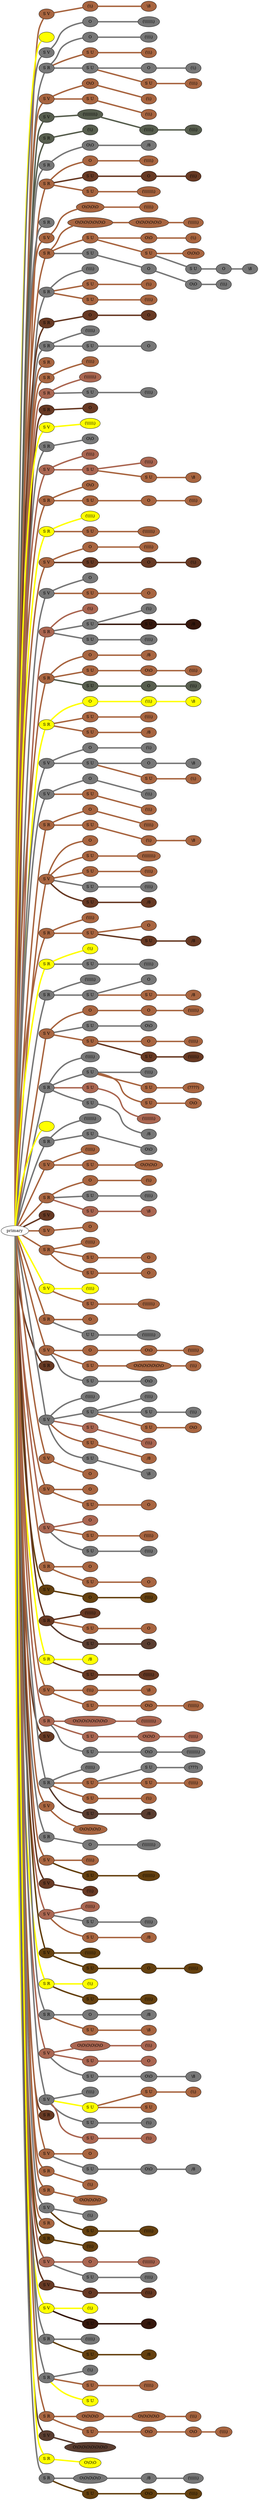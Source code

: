 graph {
 graph [rankdir=LR]
"primary" -- "1" [penwidth=5,color="#A86540"]
"1" [label="S V", style=filled, fillcolor="#A86540"]
"1" -- "1:0" [penwidth=5,color="#A86540"]
"1:0" [label="(\\\\)", style=filled, fillcolor="#A86540"]
"1:0" -- "1:1" [penwidth=5,color="#A86540"]
"1:1" [label="\\8", style=filled, fillcolor="#A86540"]
"primary" -- "K1" [penwidth=5,color=yellow]
"K1" [label=" ", style=filled, fillcolor=yellow]
"primary" -- "2" [penwidth=5,color="#777777"]
"2" [label="S V", style=filled, fillcolor="#777777"]
"2" -- "2:0" [penwidth=5,color="#777777"]
"2:0" [label="O", style=filled, fillcolor="#777777"]
"2:0" -- "2:1" [penwidth=5,color="#777777"]
"2:1" [label="(\\\\\\\\\\\\\\)", style=filled, fillcolor="#777777"]
"primary" -- "3" [penwidth=5,color="#777777"]
"3" [label="S R", style=filled, fillcolor="#777777"]
"3" -- "3:0" [penwidth=5,color="#777777"]
"3:0" [label="O", style=filled, fillcolor="#777777"]
"3:0" -- "3:1" [penwidth=5,color="#777777"]
"3:1" [label="(\\\\\\\\)", style=filled, fillcolor="#777777"]
"3" -- "3s1" [penwidth=5,color="#A86540"]
"3s1" [label="S U", style=filled, fillcolor="#A86540"]
"3s1" -- "3s1:0" [penwidth=5,color="#A86540"]
"3s1:0" [label="(\\\\\\)", style=filled, fillcolor="#A86540"]
"3" -- "3s2" [penwidth=5,color="#777777"]
"3s2" [label="S U", style=filled, fillcolor="#777777"]
"3s2" -- "3s2:0" [penwidth=5,color="#777777"]
"3s2:0" [label="O", style=filled, fillcolor="#777777"]
"3s2:0" -- "3s2:1" [penwidth=5,color="#777777"]
"3s2:1" [label="(\\\\)", style=filled, fillcolor="#777777"]
"3s2" -- "3s2s1" [penwidth=5,color="#A86540"]
"3s2s1" [label="S U", style=filled, fillcolor="#A86540"]
"3s2s1" -- "3s2s1:0" [penwidth=5,color="#A86540"]
"3s2s1:0" [label="(\\\\\\\\)", style=filled, fillcolor="#A86540"]
"primary" -- "4" [penwidth=5,color="#A86540"]
"4" [label="S V", style=filled, fillcolor="#A86540"]
"4" -- "4:0" [penwidth=5,color="#A86540"]
"4:0" [label="O\\O", style=filled, fillcolor="#A86540"]
"4:0" -- "4:1" [penwidth=5,color="#A86540"]
"4:1" [label="(\\\\)", style=filled, fillcolor="#A86540"]
"4" -- "4s1" [penwidth=5,color="#A86540"]
"4s1" [label="S U", style=filled, fillcolor="#A86540"]
"4s1" -- "4s1:0" [penwidth=5,color="#A86540"]
"4s1:0" [label="(\\\\\\)", style=filled, fillcolor="#A86540"]
"primary" -- "5" [penwidth=5,color="#575E4E"]
"5" [label="S V", style=filled, fillcolor="#575E4E"]
"5" -- "5:0" [penwidth=5,color="#575E4E"]
"5:0" [label="(\\\\\\\\\\\\\\\\\\)", style=filled, fillcolor="#575E4E"]
"5:0" -- "5:1" [penwidth=5,color="#575E4E"]
"5:1" [label="(\\\\\\\\\\)", style=filled, fillcolor="#575E4E"]
"5:1" -- "5:2" [penwidth=5,color="#575E4E"]
"5:2" [label="(\\\\\\\\)", style=filled, fillcolor="#575E4E"]
"primary" -- "6" [penwidth=5,color="#575E4E"]
"6" [label="S R", style=filled, fillcolor="#575E4E"]
"6" -- "6:0" [penwidth=5,color="#575E4E"]
"6:0" [label="(\\\\)", style=filled, fillcolor="#575E4E"]
"primary" -- "7" [penwidth=5,color="#777777"]
"7" [label="S R", style=filled, fillcolor="#777777"]
"7" -- "7:0" [penwidth=5,color="#777777"]
"7:0" [label="O\\O", style=filled, fillcolor="#777777"]
"7:0" -- "7:1" [penwidth=5,color="#777777"]
"7:1" [label="/8", style=filled, fillcolor="#777777"]
"primary" -- "8" [penwidth=5,color="#A86540"]
"8" [label="S R", style=filled, fillcolor="#A86540"]
"8" -- "8:0" [penwidth=5,color="#A86540"]
"8:0" [label="O", style=filled, fillcolor="#A86540"]
"8:0" -- "8:1" [penwidth=5,color="#A86540"]
"8:1" [label="(\\\\\\\\\\)", style=filled, fillcolor="#A86540"]
"8" -- "8s1" [penwidth=5,color="#673923"]
"8s1" [label="S U", style=filled, fillcolor="#673923"]
"8s1" -- "8s1:0" [penwidth=5,color="#673923"]
"8s1:0" [label="O", style=filled, fillcolor="#673923"]
"8s1:0" -- "8s1:1" [penwidth=5,color="#673923"]
"8s1:1" [label="(\\\\\\)", style=filled, fillcolor="#673923"]
"8" -- "8s2" [penwidth=5,color="#A86540"]
"8s2" [label="S U", style=filled, fillcolor="#A86540"]
"8s2" -- "8s2:0" [penwidth=5,color="#A86540"]
"8s2:0" [label="(\\\\\\\\\\\\\\\\)", style=filled, fillcolor="#A86540"]
"primary" -- "9" [penwidth=5,color="#777777"]
"9" [label="S R", style=filled, fillcolor="#777777"]
"primary" -- "10" [penwidth=5,color="#A86540"]
"10" [label="S V", style=filled, fillcolor="#A86540"]
"10" -- "10:0" [penwidth=5,color="#A86540"]
"10:0" [label="O\\O\\O\\O", style=filled, fillcolor="#A86540"]
"10:0" -- "10:1" [penwidth=5,color="#A86540"]
"10:1" [label="(\\\\\\\\\\)", style=filled, fillcolor="#A86540"]
"primary" -- "11" [penwidth=5,color="#A86540"]
"11" [label="S R", style=filled, fillcolor="#A86540"]
"11" -- "11:0" [penwidth=5,color="#A86540"]
"11:0" [label="O\\O\\O\\O\\O\\O\\O", style=filled, fillcolor="#A86540"]
"11:0" -- "11:1" [penwidth=5,color="#A86540"]
"11:1" [label="O\\O\\O\\O\\O\\O", style=filled, fillcolor="#A86540"]
"11:1" -- "11:2" [penwidth=5,color="#A86540"]
"11:2" [label="(\\\\\\\\\\\\)", style=filled, fillcolor="#A86540"]
"11" -- "11s1" [penwidth=5,color="#A86540"]
"11s1" [label="S U", style=filled, fillcolor="#A86540"]
"11s1" -- "11s1:0" [penwidth=5,color="#A86540"]
"11s1:0" [label="O\\O", style=filled, fillcolor="#A86540"]
"11s1:0" -- "11s1:1" [penwidth=5,color="#A86540"]
"11s1:1" [label="(\\\\)", style=filled, fillcolor="#A86540"]
"11s1" -- "11s1s1" [penwidth=5,color="#A86540"]
"11s1s1" [label="S U", style=filled, fillcolor="#A86540"]
"11s1s1" -- "11s1s1:0" [penwidth=5,color="#A86540"]
"11s1s1:0" [label="O\\O\\O", style=filled, fillcolor="#A86540"]
"11s1s1" -- "11s1s1s1" [penwidth=5,color="#777777"]
"11s1s1s1" [label="S U", style=filled, fillcolor="#777777"]
"11s1s1s1" -- "11s1s1s1:0" [penwidth=5,color="#777777"]
"11s1s1s1:0" [label="O", style=filled, fillcolor="#777777"]
"11s1s1s1:0" -- "11s1s1s1:1" [penwidth=5,color="#777777"]
"11s1s1s1:1" [label="\\8", style=filled, fillcolor="#777777"]
"11" -- "11s2" [penwidth=5,color="#777777"]
"11s2" [label="S U", style=filled, fillcolor="#777777"]
"11s2" -- "11s2:0" [penwidth=5,color="#777777"]
"11s2:0" [label="O", style=filled, fillcolor="#777777"]
"11s2:0" -- "11s2:1" [penwidth=5,color="#777777"]
"11s2:1" [label="O\\O", style=filled, fillcolor="#777777"]
"11s2:1" -- "11s2:2" [penwidth=5,color="#777777"]
"11s2:2" [label="(\\\\\\)", style=filled, fillcolor="#777777"]
"primary" -- "12" [penwidth=5,color="#777777"]
"12" [label="S R", style=filled, fillcolor="#777777"]
"12" -- "12:0" [penwidth=5,color="#777777"]
"12:0" [label="(\\\\\\\\)", style=filled, fillcolor="#777777"]
"12" -- "12s1" [penwidth=5,color="#A86540"]
"12s1" [label="S U", style=filled, fillcolor="#A86540"]
"12s1" -- "12s1:0" [penwidth=5,color="#A86540"]
"12s1:0" [label="(\\\\)", style=filled, fillcolor="#A86540"]
"12" -- "12s2" [penwidth=5,color="#A86540"]
"12s2" [label="S U", style=filled, fillcolor="#A86540"]
"12s2" -- "12s2:0" [penwidth=5,color="#A86540"]
"12s2:0" [label="(\\\\\\\\)", style=filled, fillcolor="#A86540"]
"primary" -- "13" [penwidth=5,color="#673923"]
"13" [label="S R", style=filled, fillcolor="#673923"]
"13" -- "13:0" [penwidth=5,color="#673923"]
"13:0" [label="O", style=filled, fillcolor="#673923"]
"13:0" -- "13:1" [penwidth=5,color="#673923"]
"13:1" [label="O", style=filled, fillcolor="#673923"]
"primary" -- "14" [penwidth=5,color="#777777"]
"14" [label="S R", style=filled, fillcolor="#777777"]
"14" -- "14:0" [penwidth=5,color="#777777"]
"14:0" [label="(\\\\\\\\\\)", style=filled, fillcolor="#777777"]
"14" -- "14s1" [penwidth=5,color="#777777"]
"14s1" [label="S U", style=filled, fillcolor="#777777"]
"14s1" -- "14s1:0" [penwidth=5,color="#777777"]
"14s1:0" [label="O", style=filled, fillcolor="#777777"]
"primary" -- "15" [penwidth=5,color="#A86540"]
"15" [label="S R", style=filled, fillcolor="#A86540"]
"primary" -- "16" [penwidth=5,color="#A86540"]
"16" [label="S R", style=filled, fillcolor="#A86540"]
"16" -- "16:0" [penwidth=5,color="#A86540"]
"16:0" [label="(\\\\\\\\)", style=filled, fillcolor="#A86540"]
"primary" -- "17" [penwidth=5,color="#AA6651"]
"17" [label="S R", style=filled, fillcolor="#AA6651"]
"17" -- "17:0" [penwidth=5,color="#AA6651"]
"17:0" [label="(\\\\\\\\\\\\\\)", style=filled, fillcolor="#AA6651"]
"17" -- "17s1" [penwidth=5,color="#777777"]
"17s1" [label="S U", style=filled, fillcolor="#777777"]
"17s1" -- "17s1:0" [penwidth=5,color="#777777"]
"17s1:0" [label="(\\\\\\\\)", style=filled, fillcolor="#777777"]
"primary" -- "18" [penwidth=5,color="#673923"]
"18" [label="S R", style=filled, fillcolor="#673923"]
"18" -- "18:0" [penwidth=5,color="#673923"]
"18:0" [label="O", style=filled, fillcolor="#673923"]
"primary" -- "19" [penwidth=5,color=yellow]
"19" [label="S V", style=filled, fillcolor=yellow]
"19" -- "19:0" [penwidth=5,color=yellow]
"19:0" [label="(\\\\\\\\\\\\)", style=filled, fillcolor=yellow]
"primary" -- "20" [penwidth=5,color="#777777"]
"20" [label="S R", style=filled, fillcolor="#777777"]
"20" -- "20:0" [penwidth=5,color="#777777"]
"20:0" [label="O\\O", style=filled, fillcolor="#777777"]
"primary" -- "21" [penwidth=5,color="#AA6651"]
"21" [label="S V", style=filled, fillcolor="#AA6651"]
"21" -- "21:0" [penwidth=5,color="#AA6651"]
"21:0" [label="(\\\\\\\\)", style=filled, fillcolor="#AA6651"]
"21" -- "21s1" [penwidth=5,color="#AA6651"]
"21s1" [label="S U", style=filled, fillcolor="#AA6651"]
"21s1" -- "21s1:0" [penwidth=5,color="#AA6651"]
"21s1:0" [label="(\\\\\\\\)", style=filled, fillcolor="#AA6651"]
"21s1" -- "21s1s1" [penwidth=5,color="#A86540"]
"21s1s1" [label="S U", style=filled, fillcolor="#A86540"]
"21s1s1" -- "21s1s1:0" [penwidth=5,color="#A86540"]
"21s1s1:0" [label="\\8", style=filled, fillcolor="#A86540"]
"primary" -- "22" [penwidth=5,color="#A86540"]
"22" [label="S R", style=filled, fillcolor="#A86540"]
"22" -- "22:0" [penwidth=5,color="#A86540"]
"22:0" [label="O\\O", style=filled, fillcolor="#A86540"]
"22" -- "22s1" [penwidth=5,color="#A86540"]
"22s1" [label="S U", style=filled, fillcolor="#A86540"]
"22s1" -- "22s1:0" [penwidth=5,color="#A86540"]
"22s1:0" [label="O", style=filled, fillcolor="#A86540"]
"22s1:0" -- "22s1:1" [penwidth=5,color="#A86540"]
"22s1:1" [label="(\\\\\\\\)", style=filled, fillcolor="#A86540"]
"primary" -- "23" [penwidth=5,color=yellow]
"23" [label="S R", style=filled, fillcolor=yellow]
"23" -- "23:0" [penwidth=5,color=yellow]
"23:0" [label="(\\\\\\\\\\)", style=filled, fillcolor=yellow]
"23" -- "23s1" [penwidth=5,color="#A86540"]
"23s1" [label="S U", style=filled, fillcolor="#A86540"]
"23s1" -- "23s1:0" [penwidth=5,color="#A86540"]
"23s1:0" [label="(\\\\\\\\\\\\\\)", style=filled, fillcolor="#A86540"]
"primary" -- "24" [penwidth=5,color="#A86540"]
"24" [label="S V", style=filled, fillcolor="#A86540"]
"24" -- "24:0" [penwidth=5,color="#A86540"]
"24:0" [label="O", style=filled, fillcolor="#A86540"]
"24:0" -- "24:1" [penwidth=5,color="#A86540"]
"24:1" [label="(\\\\\\\\\\)", style=filled, fillcolor="#A86540"]
"24" -- "24s1" [penwidth=5,color="#673923"]
"24s1" [label="S U", style=filled, fillcolor="#673923"]
"24s1" -- "24s1:0" [penwidth=5,color="#673923"]
"24s1:0" [label="O", style=filled, fillcolor="#673923"]
"24s1:0" -- "24s1:1" [penwidth=5,color="#673923"]
"24s1:1" [label="(\\\\)", style=filled, fillcolor="#673923"]
"primary" -- "25" [penwidth=5,color="#777777"]
"25" [label="S V", style=filled, fillcolor="#777777"]
"25" -- "25:0" [penwidth=5,color="#777777"]
"25:0" [label="O", style=filled, fillcolor="#777777"]
"25" -- "25s1" [penwidth=5,color="#A86540"]
"25s1" [label="S U", style=filled, fillcolor="#A86540"]
"25s1" -- "25s1:0" [penwidth=5,color="#A86540"]
"25s1:0" [label="O", style=filled, fillcolor="#A86540"]
"primary" -- "26" [penwidth=5,color="#AA6651"]
"26" [label="S R", style=filled, fillcolor="#AA6651"]
"26" -- "26:0" [penwidth=5,color="#AA6651"]
"26:0" [label="(\\\\)", style=filled, fillcolor="#AA6651"]
"26" -- "26s1" [penwidth=5,color="#777777"]
"26s1" [label="S U", style=filled, fillcolor="#777777"]
"26s1" -- "26s1:0" [penwidth=5,color="#777777"]
"26s1:0" [label="(\\\\)", style=filled, fillcolor="#777777"]
"26s1" -- "26s1s1" [penwidth=5,color="#35170C"]
"26s1s1" [label="S U", style=filled, fillcolor="#35170C"]
"26s1s1" -- "26s1s1:0" [penwidth=5,color="#35170C"]
"26s1s1:0" [label="/8", style=filled, fillcolor="#35170C"]
"26" -- "26s2" [penwidth=5,color="#777777"]
"26s2" [label="S U", style=filled, fillcolor="#777777"]
"26s2" -- "26s2:0" [penwidth=5,color="#777777"]
"26s2:0" [label="(\\\\\\\\)", style=filled, fillcolor="#777777"]
"primary" -- "27" [penwidth=5,color="#A86540"]
"27" [label="S R", style=filled, fillcolor="#A86540"]
"27" -- "27:0" [penwidth=5,color="#A86540"]
"27:0" [label="O", style=filled, fillcolor="#A86540"]
"27:0" -- "27:1" [penwidth=5,color="#A86540"]
"27:1" [label="/8", style=filled, fillcolor="#A86540"]
"27" -- "27s1" [penwidth=5,color="#A86540"]
"27s1" [label="S U", style=filled, fillcolor="#A86540"]
"27s1" -- "27s1:0" [penwidth=5,color="#A86540"]
"27s1:0" [label="O\\O", style=filled, fillcolor="#A86540"]
"27s1:0" -- "27s1:1" [penwidth=5,color="#A86540"]
"27s1:1" [label="(\\\\\\\\)", style=filled, fillcolor="#A86540"]
"27" -- "27s2" [penwidth=5,color="#575E4E"]
"27s2" [label="S U", style=filled, fillcolor="#575E4E"]
"27s2" -- "27s2:0" [penwidth=5,color="#575E4E"]
"27s2:0" [label="O", style=filled, fillcolor="#575E4E"]
"27s2:0" -- "27s2:1" [penwidth=5,color="#575E4E"]
"27s2:1" [label="(\\\\\\)", style=filled, fillcolor="#575E4E"]
"primary" -- "28" [penwidth=5,color=yellow]
"28" [label="S R", style=filled, fillcolor=yellow]
"28" -- "28:0" [penwidth=5,color=yellow]
"28:0" [label="O", style=filled, fillcolor=yellow]
"28:0" -- "28:1" [penwidth=5,color=yellow]
"28:1" [label="(\\\\\\)", style=filled, fillcolor=yellow]
"28:1" -- "28:2" [penwidth=5,color=yellow]
"28:2" [label="\\8", style=filled, fillcolor=yellow]
"28" -- "28s1" [penwidth=5,color="#A86540"]
"28s1" [label="S U", style=filled, fillcolor="#A86540"]
"28s1" -- "28s1:0" [penwidth=5,color="#A86540"]
"28s1:0" [label="(\\\\\\\\)", style=filled, fillcolor="#A86540"]
"28" -- "28s2" [penwidth=5,color="#A86540"]
"28s2" [label="S U", style=filled, fillcolor="#A86540"]
"28s2" -- "28s2:0" [penwidth=5,color="#A86540"]
"28s2:0" [label="/8", style=filled, fillcolor="#A86540"]
"primary" -- "29" [penwidth=5,color="#777777"]
"29" [label="S V", style=filled, fillcolor="#777777"]
"29" -- "29:0" [penwidth=5,color="#777777"]
"29:0" [label="O", style=filled, fillcolor="#777777"]
"29:0" -- "29:1" [penwidth=5,color="#777777"]
"29:1" [label="(\\\\)", style=filled, fillcolor="#777777"]
"29" -- "29s1" [penwidth=5,color="#777777"]
"29s1" [label="S U", style=filled, fillcolor="#777777"]
"29s1" -- "29s1:0" [penwidth=5,color="#777777"]
"29s1:0" [label="O", style=filled, fillcolor="#777777"]
"29s1:0" -- "29s1:1" [penwidth=5,color="#777777"]
"29s1:1" [label="\\8", style=filled, fillcolor="#777777"]
"29s1" -- "29s1s1" [penwidth=5,color="#A86540"]
"29s1s1" [label="S U", style=filled, fillcolor="#A86540"]
"29s1s1" -- "29s1s1:0" [penwidth=5,color="#A86540"]
"29s1s1:0" [label="(\\\\)", style=filled, fillcolor="#A86540"]
"primary" -- "30" [penwidth=5,color="#777777"]
"30" [label="S V", style=filled, fillcolor="#777777"]
"30" -- "30:0" [penwidth=5,color="#777777"]
"30:0" [label="O", style=filled, fillcolor="#777777"]
"30:0" -- "30:1" [penwidth=5,color="#777777"]
"30:1" [label="(\\\\\\)", style=filled, fillcolor="#777777"]
"30" -- "30s1" [penwidth=5,color="#A86540"]
"30s1" [label="S U", style=filled, fillcolor="#A86540"]
"30s1" -- "30s1:0" [penwidth=5,color="#A86540"]
"30s1:0" [label="(\\\\\\)", style=filled, fillcolor="#A86540"]
"primary" -- "31" [penwidth=5,color="#A86540"]
"31" [label="S R", style=filled, fillcolor="#A86540"]
"31" -- "31:0" [penwidth=5,color="#A86540"]
"31:0" [label="O", style=filled, fillcolor="#A86540"]
"31:0" -- "31:1" [penwidth=5,color="#A86540"]
"31:1" [label="(\\\\\\\\\\)", style=filled, fillcolor="#A86540"]
"31" -- "31s1" [penwidth=5,color="#A86540"]
"31s1" [label="S U", style=filled, fillcolor="#A86540"]
"31s1" -- "31s1:0" [penwidth=5,color="#A86540"]
"31s1:0" [label="(\\\\)", style=filled, fillcolor="#A86540"]
"31s1:0" -- "31s1:1" [penwidth=5,color="#A86540"]
"31s1:1" [label="\\8", style=filled, fillcolor="#A86540"]
"primary" -- "32" [penwidth=5,color="#A86540"]
"32" [label="S V", style=filled, fillcolor="#A86540"]
"32" -- "32:0" [penwidth=5,color="#A86540"]
"32:0" [label="O", style=filled, fillcolor="#A86540"]
"32" -- "32s1" [penwidth=5,color="#A86540"]
"32s1" [label="S U", style=filled, fillcolor="#A86540"]
"32s1" -- "32s1:0" [penwidth=5,color="#A86540"]
"32s1:0" [label="(\\\\\\\\\\\\\\\\)", style=filled, fillcolor="#A86540"]
"32" -- "32s2" [penwidth=5,color="#A86540"]
"32s2" [label="S U", style=filled, fillcolor="#A86540"]
"32s2" -- "32s2:0" [penwidth=5,color="#A86540"]
"32s2:0" [label="(\\\\\\\\)", style=filled, fillcolor="#A86540"]
"32" -- "32s3" [penwidth=5,color="#777777"]
"32s3" [label="S U", style=filled, fillcolor="#777777"]
"32s3" -- "32s3:0" [penwidth=5,color="#777777"]
"32s3:0" [label="(\\\\\\\\)", style=filled, fillcolor="#777777"]
"32" -- "32s4" [penwidth=5,color="#673923"]
"32s4" [label="S U", style=filled, fillcolor="#673923"]
"32s4" -- "32s4:0" [penwidth=5,color="#673923"]
"32s4:0" [label="/8", style=filled, fillcolor="#673923"]
"primary" -- "33" [penwidth=5,color="#A86540"]
"33" [label="S R", style=filled, fillcolor="#A86540"]
"33" -- "33:0" [penwidth=5,color="#A86540"]
"33:0" [label="(\\\\\\\\)", style=filled, fillcolor="#A86540"]
"33" -- "33s1" [penwidth=5,color="#A86540"]
"33s1" [label="S U", style=filled, fillcolor="#A86540"]
"33s1" -- "33s1:0" [penwidth=5,color="#A86540"]
"33s1:0" [label="O", style=filled, fillcolor="#A86540"]
"33s1" -- "33s1s1" [penwidth=5,color="#673923"]
"33s1s1" [label="S U", style=filled, fillcolor="#673923"]
"33s1s1" -- "33s1s1:0" [penwidth=5,color="#673923"]
"33s1s1:0" [label="/8", style=filled, fillcolor="#673923"]
"primary" -- "34" [penwidth=5,color=yellow]
"34" [label="S R", style=filled, fillcolor=yellow]
"34" -- "34:0" [penwidth=5,color=yellow]
"34:0" [label="(\\\\)", style=filled, fillcolor=yellow]
"34" -- "34s1" [penwidth=5,color="#777777"]
"34s1" [label="S U", style=filled, fillcolor="#777777"]
"34s1" -- "34s1:0" [penwidth=5,color="#777777"]
"34s1:0" [label="(\\\\\\\\\\)", style=filled, fillcolor="#777777"]
"primary" -- "35" [penwidth=5,color="#777777"]
"35" [label="S R", style=filled, fillcolor="#777777"]
"35" -- "35:0" [penwidth=5,color="#777777"]
"35:0" [label="(\\\\\\\\\\\\)", style=filled, fillcolor="#777777"]
"35" -- "35s1" [penwidth=5,color="#777777"]
"35s1" [label="S U", style=filled, fillcolor="#777777"]
"35s1" -- "35s1:0" [penwidth=5,color="#777777"]
"35s1:0" [label="O", style=filled, fillcolor="#777777"]
"35s1" -- "35s1s1" [penwidth=5,color="#A86540"]
"35s1s1" [label="S U", style=filled, fillcolor="#A86540"]
"35s1s1" -- "35s1s1:0" [penwidth=5,color="#A86540"]
"35s1s1:0" [label="/8", style=filled, fillcolor="#A86540"]
"primary" -- "36" [penwidth=5,color="#A86540"]
"36" [label="S V", style=filled, fillcolor="#A86540"]
"36" -- "36:0" [penwidth=5,color="#A86540"]
"36:0" [label="O", style=filled, fillcolor="#A86540"]
"36:0" -- "36:1" [penwidth=5,color="#A86540"]
"36:1" [label="O", style=filled, fillcolor="#A86540"]
"36:1" -- "36:2" [penwidth=5,color="#A86540"]
"36:2" [label="(\\\\\\\\\\\\)", style=filled, fillcolor="#A86540"]
"36" -- "36s1" [penwidth=5,color="#777777"]
"36s1" [label="S U", style=filled, fillcolor="#777777"]
"36s1" -- "36s1:0" [penwidth=5,color="#777777"]
"36s1:0" [label="O\\O", style=filled, fillcolor="#777777"]
"36" -- "36s2" [penwidth=5,color="#A86540"]
"36s2" [label="S U", style=filled, fillcolor="#A86540"]
"36s2" -- "36s2:0" [penwidth=5,color="#A86540"]
"36s2:0" [label="O", style=filled, fillcolor="#A86540"]
"36s2:0" -- "36s2:1" [penwidth=5,color="#A86540"]
"36s2:1" [label="(\\\\\\\\\\)", style=filled, fillcolor="#A86540"]
"36s2" -- "36s2s1" [penwidth=5,color="#673923"]
"36s2s1" [label="S U", style=filled, fillcolor="#673923"]
"36s2s1" -- "36s2s1:0" [penwidth=5,color="#673923"]
"36s2s1:0" [label="(\\\\\\\\\\\\)", style=filled, fillcolor="#673923"]
"primary" -- "37" [penwidth=5,color="#777777"]
"37" [label="S R", style=filled, fillcolor="#777777"]
"37" -- "37:0" [penwidth=5,color="#777777"]
"37:0" [label="(\\\\\\\\\\)", style=filled, fillcolor="#777777"]
"37" -- "37s1" [penwidth=5,color="#777777"]
"37s1" [label="S U", style=filled, fillcolor="#777777"]
"37s1" -- "37s1:0" [penwidth=5,color="#777777"]
"37s1:0" [label="(\\\\\\\\)", style=filled, fillcolor="#777777"]
"37s1" -- "37s1s1" [penwidth=5,color="#A86540"]
"37s1s1" [label="S U", style=filled, fillcolor="#A86540"]
"37s1s1" -- "37s1s1:0" [penwidth=5,color="#A86540"]
"37s1s1:0" [label="(????)", style=filled, fillcolor="#A86540"]
"37s1" -- "37s1s2" [penwidth=5,color="#A86540"]
"37s1s2" [label="S U", style=filled, fillcolor="#A86540"]
"37s1s2" -- "37s1s2:0" [penwidth=5,color="#A86540"]
"37s1s2:0" [label="O\\O", style=filled, fillcolor="#A86540"]
"37" -- "37s2" [penwidth=5,color="#AA6651"]
"37s2" [label="S U", style=filled, fillcolor="#AA6651"]
"37s2" -- "37s2:0" [penwidth=5,color="#AA6651"]
"37s2:0" [label="(\\\\\\\\\\\\\\\\)", style=filled, fillcolor="#AA6651"]
"37" -- "37s3" [penwidth=5,color="#777777"]
"37s3" [label="S U", style=filled, fillcolor="#777777"]
"37s3" -- "37s3:0" [penwidth=5,color="#777777"]
"37s3:0" [label="/8", style=filled, fillcolor="#777777"]
"primary" -- "M1" [penwidth=5,color=yellow]
"M1" [label=" ", style=filled, fillcolor=yellow]
"primary" -- "38" [penwidth=5,color="#777777"]
"38" [label="S R", style=filled, fillcolor="#777777"]
"38" -- "38:0" [penwidth=5,color="#777777"]
"38:0" [label="(\\\\\\\\\\\\\\)", style=filled, fillcolor="#777777"]
"38" -- "38s1" [penwidth=5,color="#777777"]
"38s1" [label="S U", style=filled, fillcolor="#777777"]
"38s1" -- "38s1:0" [penwidth=5,color="#777777"]
"38s1:0" [label="O\\O", style=filled, fillcolor="#777777"]
"primary" -- "39" [penwidth=5,color="#A86540"]
"39" [label="S V", style=filled, fillcolor="#A86540"]
"39" -- "39:0" [penwidth=5,color="#A86540"]
"39:0" [label="(\\\\\\\\\\)", style=filled, fillcolor="#A86540"]
"39" -- "39s1" [penwidth=5,color="#A86540"]
"39s1" [label="S U", style=filled, fillcolor="#A86540"]
"39s1" -- "39s1:0" [penwidth=5,color="#A86540"]
"39s1:0" [label="O\\O\\O\\O", style=filled, fillcolor="#A86540"]
"primary" -- "40" [penwidth=5,color="#A86540"]
"40" [label="S R", style=filled, fillcolor="#A86540"]
"40" -- "40:0" [penwidth=5,color="#A86540"]
"40:0" [label="O", style=filled, fillcolor="#A86540"]
"40:0" -- "40:1" [penwidth=5,color="#A86540"]
"40:1" [label="(\\\\)", style=filled, fillcolor="#A86540"]
"40" -- "40s1" [penwidth=5,color="#777777"]
"40s1" [label="S U", style=filled, fillcolor="#777777"]
"40s1" -- "40s1:0" [penwidth=5,color="#777777"]
"40s1:0" [label="(\\\\\\\\)", style=filled, fillcolor="#777777"]
"40" -- "40s2" [penwidth=5,color="#AA6651"]
"40s2" [label="S U", style=filled, fillcolor="#AA6651"]
"40s2" -- "40s2:0" [penwidth=5,color="#AA6651"]
"40s2:0" [label="\\8", style=filled, fillcolor="#AA6651"]
"primary" -- "41" [penwidth=5,color="#673923"]
"41" [label="S V", style=filled, fillcolor="#673923"]
"primary" -- "42" [penwidth=5,color="#A86540"]
"42" [label="S V", style=filled, fillcolor="#A86540"]
"42" -- "42:0" [penwidth=5,color="#A86540"]
"42:0" [label="O", style=filled, fillcolor="#A86540"]
"primary" -- "43" [penwidth=5,color="#A86540"]
"43" [label="S R", style=filled, fillcolor="#A86540"]
"43" -- "43:0" [penwidth=5,color="#A86540"]
"43:0" [label="(\\\\\\\\\\)", style=filled, fillcolor="#A86540"]
"43" -- "43s1" [penwidth=5,color="#A86540"]
"43s1" [label="S U", style=filled, fillcolor="#A86540"]
"43s1" -- "43s1:0" [penwidth=5,color="#A86540"]
"43s1:0" [label="O", style=filled, fillcolor="#A86540"]
"43" -- "43s2" [penwidth=5,color="#A86540"]
"43s2" [label="S U", style=filled, fillcolor="#A86540"]
"43s2" -- "43s2:0" [penwidth=5,color="#A86540"]
"43s2:0" [label="O", style=filled, fillcolor="#A86540"]
"primary" -- "44" [penwidth=5,color=yellow]
"44" [label="S V", style=filled, fillcolor=yellow]
"44" -- "44:0" [penwidth=5,color=yellow]
"44:0" [label="(\\\\\\\\)", style=filled, fillcolor=yellow]
"44" -- "44s1" [penwidth=5,color="#A86540"]
"44s1" [label="S U", style=filled, fillcolor="#A86540"]
"44s1" -- "44s1:0" [penwidth=5,color="#A86540"]
"44s1:0" [label="(\\\\\\\\\\\\\\)", style=filled, fillcolor="#A86540"]
"primary" -- "45" [penwidth=5,color="#A86540"]
"45" [label="S R", style=filled, fillcolor="#A86540"]
"45" -- "45:0" [penwidth=5,color="#A86540"]
"45:0" [label="O", style=filled, fillcolor="#A86540"]
"45" -- "45s1" [penwidth=5,color="#777777"]
"45s1" [label="U U", style=filled, fillcolor="#777777"]
"45s1" -- "45s1:0" [penwidth=5,color="#777777"]
"45s1:0" [label="(\\\\\\\\\\\\\\\\)", style=filled, fillcolor="#777777"]
"primary" -- "46" [penwidth=5,color="#A86540"]
"46" [label="S V", style=filled, fillcolor="#A86540"]
"46" -- "46:0" [penwidth=5,color="#A86540"]
"46:0" [label="O", style=filled, fillcolor="#A86540"]
"46:0" -- "46:1" [penwidth=5,color="#A86540"]
"46:1" [label="O\\O", style=filled, fillcolor="#A86540"]
"46:1" -- "46:2" [penwidth=5,color="#A86540"]
"46:2" [label="(\\\\\\\\\\\\)", style=filled, fillcolor="#A86540"]
"46" -- "46s1" [penwidth=5,color="#A86540"]
"46s1" [label="S U", style=filled, fillcolor="#A86540"]
"46s1" -- "46s1:0" [penwidth=5,color="#A86540"]
"46s1:0" [label="O\\O\\O\\O\\O\\O\\O", style=filled, fillcolor="#A86540"]
"46s1:0" -- "46s1:1" [penwidth=5,color="#A86540"]
"46s1:1" [label="(\\\\\\)", style=filled, fillcolor="#A86540"]
"46" -- "46s2" [penwidth=5,color="#777777"]
"46s2" [label="S U", style=filled, fillcolor="#777777"]
"46s2" -- "46s2:0" [penwidth=5,color="#777777"]
"46s2:0" [label="O\\O", style=filled, fillcolor="#777777"]
"primary" -- "47" [penwidth=5,color="#673923"]
"47" [label="S R", style=filled, fillcolor="#673923"]
"primary" -- "48" [penwidth=5,color="#777777"]
"48" [label="S V", style=filled, fillcolor="#777777"]
"48" -- "48:0" [penwidth=5,color="#777777"]
"48:0" [label="(\\\\\\\\\\)", style=filled, fillcolor="#777777"]
"48" -- "48s1" [penwidth=5,color="#777777"]
"48s1" [label="S U", style=filled, fillcolor="#777777"]
"48s1" -- "48s1:0" [penwidth=5,color="#777777"]
"48s1:0" [label="(\\\\\\\\)", style=filled, fillcolor="#777777"]
"48s1" -- "48s1s1" [penwidth=5,color="#777777"]
"48s1s1" [label="S U", style=filled, fillcolor="#777777"]
"48s1s1" -- "48s1s1:0" [penwidth=5,color="#777777"]
"48s1s1:0" [label="(\\\\\\)", style=filled, fillcolor="#777777"]
"48s1" -- "48s1s2" [penwidth=5,color="#A86540"]
"48s1s2" [label="S U", style=filled, fillcolor="#A86540"]
"48s1s2" -- "48s1s2:0" [penwidth=5,color="#A86540"]
"48s1s2:0" [label="O\\O", style=filled, fillcolor="#A86540"]
"48" -- "48s2" [penwidth=5,color="#AA6651"]
"48s2" [label="S U", style=filled, fillcolor="#AA6651"]
"48s2" -- "48s2:0" [penwidth=5,color="#AA6651"]
"48s2:0" [label="(\\\\\\)", style=filled, fillcolor="#AA6651"]
"48" -- "48s3" [penwidth=5,color="#A86540"]
"48s3" [label="S U", style=filled, fillcolor="#A86540"]
"48s3" -- "48s3:0" [penwidth=5,color="#A86540"]
"48s3:0" [label="/8", style=filled, fillcolor="#A86540"]
"48" -- "48s4" [penwidth=5,color="#777777"]
"48s4" [label="S U", style=filled, fillcolor="#777777"]
"48s4" -- "48s4:0" [penwidth=5,color="#777777"]
"48s4:0" [label="\\8", style=filled, fillcolor="#777777"]
"primary" -- "49" [penwidth=5,color="#A86540"]
"49" [label="S V", style=filled, fillcolor="#A86540"]
"49" -- "49:0" [penwidth=5,color="#A86540"]
"49:0" [label="O", style=filled, fillcolor="#A86540"]
"primary" -- "50" [penwidth=5,color="#A86540"]
"50" [label="S V", style=filled, fillcolor="#A86540"]
"50" -- "50:0" [penwidth=5,color="#A86540"]
"50:0" [label="O", style=filled, fillcolor="#A86540"]
"50" -- "50s1" [penwidth=5,color="#A86540"]
"50s1" [label="S U", style=filled, fillcolor="#A86540"]
"50s1" -- "50s1:0" [penwidth=5,color="#A86540"]
"50s1:0" [label="O", style=filled, fillcolor="#A86540"]
"primary" -- "51" [penwidth=5,color="#AA6651"]
"51" [label="S V", style=filled, fillcolor="#AA6651"]
"51" -- "51:0" [penwidth=5,color="#AA6651"]
"51:0" [label="O", style=filled, fillcolor="#AA6651"]
"51" -- "51s1" [penwidth=5,color="#A86540"]
"51s1" [label="S U", style=filled, fillcolor="#A86540"]
"51s1" -- "51s1:0" [penwidth=5,color="#A86540"]
"51s1:0" [label="(\\\\\\\\\\)", style=filled, fillcolor="#A86540"]
"51" -- "51s2" [penwidth=5,color="#777777"]
"51s2" [label="S U", style=filled, fillcolor="#777777"]
"51s2" -- "51s2:0" [penwidth=5,color="#777777"]
"51s2:0" [label="(\\\\\\\\)", style=filled, fillcolor="#777777"]
"primary" -- "52" [penwidth=5,color="#A86540"]
"52" [label="S R", style=filled, fillcolor="#A86540"]
"52" -- "52:0" [penwidth=5,color="#A86540"]
"52:0" [label="O", style=filled, fillcolor="#A86540"]
"52" -- "52s1" [penwidth=5,color="#A86540"]
"52s1" [label="S U", style=filled, fillcolor="#A86540"]
"52s1" -- "52s1:0" [penwidth=5,color="#A86540"]
"52s1:0" [label="O", style=filled, fillcolor="#A86540"]
"primary" -- "53" [penwidth=5,color="#64400F"]
"53" [label="S V", style=filled, fillcolor="#64400F"]
"53" -- "53:0" [penwidth=5,color="#64400F"]
"53:0" [label="O", style=filled, fillcolor="#64400F"]
"53:0" -- "53:1" [penwidth=5,color="#64400F"]
"53:1" [label="(\\\\\\\\)", style=filled, fillcolor="#64400F"]
"primary" -- "54" [penwidth=5,color="#673923"]
"54" [label="S R", style=filled, fillcolor="#673923"]
"54" -- "54:0" [penwidth=5,color="#673923"]
"54:0" [label="(\\\\\\\\\\\\)", style=filled, fillcolor="#673923"]
"54" -- "54s1" [penwidth=5,color="#A86540"]
"54s1" [label="S U", style=filled, fillcolor="#A86540"]
"54s1" -- "54s1:0" [penwidth=5,color="#A86540"]
"54s1:0" [label="O", style=filled, fillcolor="#A86540"]
"54" -- "54s2" [penwidth=5,color="#5A3D30"]
"54s2" [label="S U", style=filled, fillcolor="#5A3D30"]
"54s2" -- "54s2:0" [penwidth=5,color="#5A3D30"]
"54s2:0" [label="O", style=filled, fillcolor="#5A3D30"]
"primary" -- "55" [penwidth=5,color=yellow]
"55" [label="S R", style=filled, fillcolor=yellow]
"55" -- "55:0" [penwidth=5,color=yellow]
"55:0" [label="/8", style=filled, fillcolor=yellow]
"55" -- "55s1" [penwidth=5,color="#673923"]
"55s1" [label="S U", style=filled, fillcolor="#673923"]
"55s1" -- "55s1:0" [penwidth=5,color="#673923"]
"55s1:0" [label="(\\\\\\\\\\\\)", style=filled, fillcolor="#673923"]
"primary" -- "56" [penwidth=5,color="#A86540"]
"56" [label="S V", style=filled, fillcolor="#A86540"]
"56" -- "56:0" [penwidth=5,color="#A86540"]
"56:0" [label="(\\\\\\)", style=filled, fillcolor="#A86540"]
"56:0" -- "56:1" [penwidth=5,color="#A86540"]
"56:1" [label="\\8", style=filled, fillcolor="#A86540"]
"56" -- "56s1" [penwidth=5,color="#A86540"]
"56s1" [label="S U", style=filled, fillcolor="#A86540"]
"56s1" -- "56s1:0" [penwidth=5,color="#A86540"]
"56s1:0" [label="O\\O", style=filled, fillcolor="#A86540"]
"56s1:0" -- "56s1:1" [penwidth=5,color="#A86540"]
"56s1:1" [label="(\\\\\\\\\\\\)", style=filled, fillcolor="#A86540"]
"primary" -- "57" [penwidth=5,color="#AA6651"]
"57" [label="S R", style=filled, fillcolor="#AA6651"]
"57" -- "57:0" [penwidth=5,color="#AA6651"]
"57:0" [label="O\\O\\O\\O\\O\\O\\O\\O", style=filled, fillcolor="#AA6651"]
"57:0" -- "57:1" [penwidth=5,color="#AA6651"]
"57:1" [label="(\\\\\\\\\\\\\\\\\\)", style=filled, fillcolor="#AA6651"]
"57" -- "57s1" [penwidth=5,color="#AA6651"]
"57s1" [label="S U", style=filled, fillcolor="#AA6651"]
"57s1" -- "57s1:0" [penwidth=5,color="#AA6651"]
"57s1:0" [label="O\\O\\O", style=filled, fillcolor="#AA6651"]
"57s1:0" -- "57s1:1" [penwidth=5,color="#AA6651"]
"57s1:1" [label="(\\\\\\\\\\)", style=filled, fillcolor="#AA6651"]
"57" -- "57s2" [penwidth=5,color="#777777"]
"57s2" [label="S U", style=filled, fillcolor="#777777"]
"57s2" -- "57s2:0" [penwidth=5,color="#777777"]
"57s2:0" [label="O\\O", style=filled, fillcolor="#777777"]
"57s2:0" -- "57s2:1" [penwidth=5,color="#777777"]
"57s2:1" [label="(\\\\\\\\\\\\\\\\)", style=filled, fillcolor="#777777"]
"primary" -- "58" [penwidth=5,color="#673923"]
"58" [label="S V", style=filled, fillcolor="#673923"]
"primary" -- "59" [penwidth=5,color="#777777"]
"59" [label="S R", style=filled, fillcolor="#777777"]
"59" -- "59:0" [penwidth=5,color="#777777"]
"59:0" [label="(\\\\\\\\\\)", style=filled, fillcolor="#777777"]
"59" -- "59s1" [penwidth=5,color="#A86540"]
"59s1" [label="S U", style=filled, fillcolor="#A86540"]
"59s1" -- "59s1s1" [penwidth=5,color="#777777"]
"59s1s1" [label="S U", style=filled, fillcolor="#777777"]
"59s1s1" -- "59s1s1:0" [penwidth=5,color="#777777"]
"59s1s1:0" [label="(???)", style=filled, fillcolor="#777777"]
"59s1" -- "59s1s2" [penwidth=5,color="#A86540"]
"59s1s2" [label="S U", style=filled, fillcolor="#A86540"]
"59s1s2" -- "59s1s2:0" [penwidth=5,color="#A86540"]
"59s1s2:0" [label="(\\\\\\\\\\)", style=filled, fillcolor="#A86540"]
"59" -- "59s2" [penwidth=5,color="#A86540"]
"59s2" [label="S U", style=filled, fillcolor="#A86540"]
"59s2" -- "59s2:0" [penwidth=5,color="#A86540"]
"59s2:0" [label="(\\\\)", style=filled, fillcolor="#A86540"]
"59" -- "59s3" [penwidth=5,color="#5A3D30"]
"59s3" [label="S U", style=filled, fillcolor="#5A3D30"]
"59s3" -- "59s3:0" [penwidth=5,color="#5A3D30"]
"59s3:0" [label="/8", style=filled, fillcolor="#5A3D30"]
"primary" -- "60" [penwidth=5,color="#A86540"]
"60" [label="S V", style=filled, fillcolor="#A86540"]
"60" -- "60:0" [penwidth=5,color="#A86540"]
"60:0" [label="O\\O\\O\\O\\O", style=filled, fillcolor="#A86540"]
"primary" -- "61" [penwidth=5,color="#777777"]
"61" [label="S R", style=filled, fillcolor="#777777"]
"61" -- "61:0" [penwidth=5,color="#777777"]
"61:0" [label="O", style=filled, fillcolor="#777777"]
"61:0" -- "61:1" [penwidth=5,color="#777777"]
"61:1" [label="(\\\\\\\\\\\\\\\\)", style=filled, fillcolor="#777777"]
"primary" -- "62" [penwidth=5,color="#A86540"]
"62" [label="S V", style=filled, fillcolor="#A86540"]
"62" -- "62:0" [penwidth=5,color="#A86540"]
"62:0" [label="(\\\\\\\\)", style=filled, fillcolor="#A86540"]
"62" -- "62s1" [penwidth=5,color="#64400F"]
"62s1" [label="S U", style=filled, fillcolor="#64400F"]
"62s1" -- "62s1:0" [penwidth=5,color="#64400F"]
"62s1:0" [label="(\\\\\\\\\\\\\\)", style=filled, fillcolor="#64400F"]
"primary" -- "63" [penwidth=5,color="#673923"]
"63" [label="S V", style=filled, fillcolor="#673923"]
"63" -- "63:0" [penwidth=5,color="#673923"]
"63:0" [label="(\\\\\\)", style=filled, fillcolor="#673923"]
"primary" -- "64" [penwidth=5,color="#AA6651"]
"64" [label="S V", style=filled, fillcolor="#AA6651"]
"64" -- "64:0" [penwidth=5,color="#AA6651"]
"64:0" [label="(\\\\\\\\\\)", style=filled, fillcolor="#AA6651"]
"64" -- "64s1" [penwidth=5,color="#777777"]
"64s1" [label="S U", style=filled, fillcolor="#777777"]
"64s1" -- "64s1:0" [penwidth=5,color="#777777"]
"64s1:0" [label="(\\\\\\\\)", style=filled, fillcolor="#777777"]
"64" -- "64s2" [penwidth=5,color="#A86540"]
"64s2" [label="S U", style=filled, fillcolor="#A86540"]
"64s2" -- "64s2:0" [penwidth=5,color="#A86540"]
"64s2:0" [label="/8", style=filled, fillcolor="#A86540"]
"primary" -- "65" [penwidth=5,color="#64400F"]
"65" [label="S V", style=filled, fillcolor="#64400F"]
"65" -- "65:0" [penwidth=5,color="#64400F"]
"65:0" [label="(\\\\\\\\\\\\)", style=filled, fillcolor="#64400F"]
"65" -- "65s1" [penwidth=5,color="#64400F"]
"65s1" [label="S U", style=filled, fillcolor="#64400F"]
"65s1" -- "65s1:0" [penwidth=5,color="#64400F"]
"65s1:0" [label="O", style=filled, fillcolor="#64400F"]
"65s1:0" -- "65s1:1" [penwidth=5,color="#64400F"]
"65s1:1" [label="(\\\\\\\\\\)", style=filled, fillcolor="#64400F"]
"primary" -- "66" [penwidth=5,color=yellow]
"66" [label="S R", style=filled, fillcolor=yellow]
"66" -- "66:0" [penwidth=5,color=yellow]
"66:0" [label="(\\\\)", style=filled, fillcolor=yellow]
"66" -- "66s1" [penwidth=5,color="#64400F"]
"66s1" [label="S U", style=filled, fillcolor="#64400F"]
"66s1" -- "66s1:0" [penwidth=5,color="#64400F"]
"66s1:0" [label="(\\\\\\\\)", style=filled, fillcolor="#64400F"]
"primary" -- "67" [penwidth=5,color="#777777"]
"67" [label="S R", style=filled, fillcolor="#777777"]
"67" -- "67:0" [penwidth=5,color="#777777"]
"67:0" [label="O", style=filled, fillcolor="#777777"]
"67:0" -- "67:1" [penwidth=5,color="#777777"]
"67:1" [label="/8", style=filled, fillcolor="#777777"]
"67" -- "67s1" [penwidth=5,color="#A86540"]
"67s1" [label="S U", style=filled, fillcolor="#A86540"]
"67s1" -- "67s1:0" [penwidth=5,color="#A86540"]
"67s1:0" [label="\\8", style=filled, fillcolor="#A86540"]
"primary" -- "68" [penwidth=5,color="#AA6651"]
"68" [label="S V", style=filled, fillcolor="#AA6651"]
"68" -- "68:0" [penwidth=5,color="#AA6651"]
"68:0" [label="O\\O\\O\\O\\O\\O", style=filled, fillcolor="#AA6651"]
"68:0" -- "68:1" [penwidth=5,color="#AA6651"]
"68:1" [label="(\\\\\\)", style=filled, fillcolor="#AA6651"]
"68" -- "68s1" [penwidth=5,color="#AA6651"]
"68s1" [label="S U", style=filled, fillcolor="#AA6651"]
"68s1" -- "68s1:0" [penwidth=5,color="#AA6651"]
"68s1:0" [label="O", style=filled, fillcolor="#AA6651"]
"68" -- "68s2" [penwidth=5,color="#777777"]
"68s2" [label="S U", style=filled, fillcolor="#777777"]
"68s2" -- "68s2:0" [penwidth=5,color="#777777"]
"68s2:0" [label="O\\O", style=filled, fillcolor="#777777"]
"68s2:0" -- "68s2:1" [penwidth=5,color="#777777"]
"68s2:1" [label="\\8", style=filled, fillcolor="#777777"]
"primary" -- "69" [penwidth=5,color="#777777"]
"69" [label="S V", style=filled, fillcolor="#777777"]
"69" -- "69:0" [penwidth=5,color="#777777"]
"69:0" [label="(\\\\\\\\)", style=filled, fillcolor="#777777"]
"69" -- "69s1" [penwidth=5,color=yellow]
"69s1" [label="S U", style=filled, fillcolor=yellow]
"69s1" -- "69s1s1" [penwidth=5,color="#A86540"]
"69s1s1" [label="S U", style=filled, fillcolor="#A86540"]
"69s1s1" -- "69s1s1:0" [penwidth=5,color="#A86540"]
"69s1s1:0" [label="(\\\\)", style=filled, fillcolor="#A86540"]
"69s1" -- "69s1s2" [penwidth=5,color="#A86540"]
"69s1s2" [label="S U", style=filled, fillcolor="#A86540"]
"69" -- "69s2" [penwidth=5,color="#777777"]
"69s2" [label="S U", style=filled, fillcolor="#777777"]
"69s2" -- "69s2:0" [penwidth=5,color="#777777"]
"69s2:0" [label="(\\\\)", style=filled, fillcolor="#777777"]
"69" -- "69s3" [penwidth=5,color="#AA6651"]
"69s3" [label="S U", style=filled, fillcolor="#AA6651"]
"69s3" -- "69s3:0" [penwidth=5,color="#AA6651"]
"69s3:0" [label="(\\\\)", style=filled, fillcolor="#AA6651"]
"primary" -- "70" [penwidth=5,color="#673923"]
"70" [label="S R", style=filled, fillcolor="#673923"]
"primary" -- "71" [penwidth=5,color="#A86540"]
"71" [label="S V", style=filled, fillcolor="#A86540"]
"71" -- "71:0" [penwidth=5,color="#A86540"]
"71:0" [label="O", style=filled, fillcolor="#A86540"]
"71" -- "71s1" [penwidth=5,color="#777777"]
"71s1" [label="S U", style=filled, fillcolor="#777777"]
"71s1" -- "71s1:0" [penwidth=5,color="#777777"]
"71s1:0" [label="O\\O", style=filled, fillcolor="#777777"]
"71s1:0" -- "71s1:1" [penwidth=5,color="#777777"]
"71s1:1" [label="/8", style=filled, fillcolor="#777777"]
"primary" -- "72" [penwidth=5,color="#A86540"]
"72" [label="S R", style=filled, fillcolor="#A86540"]
"72" -- "72:0" [penwidth=5,color="#A86540"]
"72:0" [label="(\\\\)", style=filled, fillcolor="#A86540"]
"primary" -- "73" [penwidth=5,color="#A86540"]
"73" [label="S R", style=filled, fillcolor="#A86540"]
"73" -- "73:0" [penwidth=5,color="#A86540"]
"73:0" [label="O\\O\\O\\O\\O", style=filled, fillcolor="#A86540"]
"primary" -- "74" [penwidth=5,color="#777777"]
"74" [label="S V", style=filled, fillcolor="#777777"]
"74" -- "74:0" [penwidth=5,color="#777777"]
"74:0" [label="(\\\\)", style=filled, fillcolor="#777777"]
"74" -- "74s1" [penwidth=5,color="#64400F"]
"74s1" [label="S U", style=filled, fillcolor="#64400F"]
"74s1" -- "74s1:0" [penwidth=5,color="#64400F"]
"74s1:0" [label="(\\\\\\\\\\)", style=filled, fillcolor="#64400F"]
"primary" -- "75" [penwidth=5,color="#A86540"]
"75" [label="S R", style=filled, fillcolor="#A86540"]
"primary" -- "76" [penwidth=5,color="#64400F"]
"76" [label="S R", style=filled, fillcolor="#64400F"]
"76" -- "76:0" [penwidth=5,color="#64400F"]
"76:0" [label="(\\\\\\)", style=filled, fillcolor="#64400F"]
"primary" -- "77" [penwidth=5,color="#AA6651"]
"77" [label="S V", style=filled, fillcolor="#AA6651"]
"77" -- "77:0" [penwidth=5,color="#AA6651"]
"77:0" [label="O", style=filled, fillcolor="#AA6651"]
"77:0" -- "77:1" [penwidth=5,color="#AA6651"]
"77:1" [label="(\\\\\\\\\\\\\\)", style=filled, fillcolor="#AA6651"]
"77" -- "77s1" [penwidth=5,color="#777777"]
"77s1" [label="S U", style=filled, fillcolor="#777777"]
"77s1" -- "77s1:0" [penwidth=5,color="#777777"]
"77s1:0" [label="(\\\\\\\\)", style=filled, fillcolor="#777777"]
"primary" -- "78" [penwidth=5,color="#673923"]
"78" [label="S V", style=filled, fillcolor="#673923"]
"78" -- "78:0" [penwidth=5,color="#673923"]
"78:0" [label="O", style=filled, fillcolor="#673923"]
"78:0" -- "78:1" [penwidth=5,color="#673923"]
"78:1" [label="(\\\\\\)", style=filled, fillcolor="#673923"]
"primary" -- "79" [penwidth=5,color=yellow]
"79" [label="S V", style=filled, fillcolor=yellow]
"79" -- "79:0" [penwidth=5,color=yellow]
"79:0" [label="(\\\\)", style=filled, fillcolor=yellow]
"79" -- "79s1" [penwidth=5,color="#35170C"]
"79s1" [label="S U", style=filled, fillcolor="#35170C"]
"79s1" -- "79s1:0" [penwidth=5,color="#35170C"]
"79s1:0" [label="/8", style=filled, fillcolor="#35170C"]
"primary" -- "80" [penwidth=5,color="#777777"]
"80" [label="S R", style=filled, fillcolor="#777777"]
"80" -- "80:0" [penwidth=5,color="#777777"]
"80:0" [label="(\\\\\\\\\\)", style=filled, fillcolor="#777777"]
"80" -- "80s1" [penwidth=5,color="#64400F"]
"80s1" [label="S U", style=filled, fillcolor="#64400F"]
"80s1" -- "80s1:0" [penwidth=5,color="#64400F"]
"80s1:0" [label="/8", style=filled, fillcolor="#64400F"]
"primary" -- "81" [penwidth=5,color="#777777"]
"81" [label="S R", style=filled, fillcolor="#777777"]
"81" -- "81:0" [penwidth=5,color="#777777"]
"81:0" [label="(\\\\)", style=filled, fillcolor="#777777"]
"81" -- "81s1" [penwidth=5,color="#A86540"]
"81s1" [label="S U", style=filled, fillcolor="#A86540"]
"81s1" -- "81s1:0" [penwidth=5,color="#A86540"]
"81s1:0" [label="(\\\\\\\\\\)", style=filled, fillcolor="#A86540"]
"81" -- "81s2" [penwidth=5,color=yellow]
"81s2" [label="S U", style=filled, fillcolor=yellow]
"primary" -- "82" [penwidth=5,color="#A86540"]
"82" [label="S R", style=filled, fillcolor="#A86540"]
"82" -- "82:0" [penwidth=5,color="#A86540"]
"82:0" [label="O\\O\\O\\O", style=filled, fillcolor="#A86540"]
"82:0" -- "82:1" [penwidth=5,color="#A86540"]
"82:1" [label="O\\O\\O\\O\\O", style=filled, fillcolor="#A86540"]
"82:1" -- "82:2" [penwidth=5,color="#A86540"]
"82:2" [label="(\\\\\\)", style=filled, fillcolor="#A86540"]
"82" -- "82s1" [penwidth=5,color="#A86540"]
"82s1" [label="S U", style=filled, fillcolor="#A86540"]
"82s1" -- "82s1:0" [penwidth=5,color="#A86540"]
"82s1:0" [label="O\\O", style=filled, fillcolor="#A86540"]
"82s1:0" -- "82s1:1" [penwidth=5,color="#A86540"]
"82s1:1" [label="O\\O", style=filled, fillcolor="#A86540"]
"82s1:1" -- "82s1:2" [penwidth=5,color="#A86540"]
"82s1:2" [label="(\\\\\\\\)", style=filled, fillcolor="#A86540"]
"primary" -- "83" [penwidth=5,color="#5A3D30"]
"83" [label="S V", style=filled, fillcolor="#5A3D30"]
"83" -- "83:0" [penwidth=5,color="#5A3D30"]
"83:0" [label="O\\O\\O\\O\\O\\O\\O\\O", style=filled, fillcolor="#5A3D30"]
"primary" -- "84" [penwidth=5,color=yellow]
"84" [label="S R", style=filled, fillcolor=yellow]
"84" -- "84:0" [penwidth=5,color=yellow]
"84:0" [label="O\\O\\O", style=filled, fillcolor=yellow]
"primary" -- "85" [penwidth=5,color="#777777"]
"85" [label="S R", style=filled, fillcolor="#777777"]
"85" -- "85:0" [penwidth=5,color="#777777"]
"85:0" [label="O\\O\\O\\O\\O", style=filled, fillcolor="#777777"]
"85:0" -- "85:1" [penwidth=5,color="#777777"]
"85:1" [label="/8", style=filled, fillcolor="#777777"]
"85:1" -- "85:2" [penwidth=5,color="#777777"]
"85:2" [label="(\\\\\\\\\\\\)", style=filled, fillcolor="#777777"]
"85" -- "85s1" [penwidth=5,color="#64400F"]
"85s1" [label="S U", style=filled, fillcolor="#64400F"]
"85s1" -- "85s1:0" [penwidth=5,color="#64400F"]
"85s1:0" [label="O\\O", style=filled, fillcolor="#64400F"]
"85s1:0" -- "85s1:1" [penwidth=5,color="#64400F"]
"85s1:1" [label="(\\\\\\\\)", style=filled, fillcolor="#64400F"]
}

